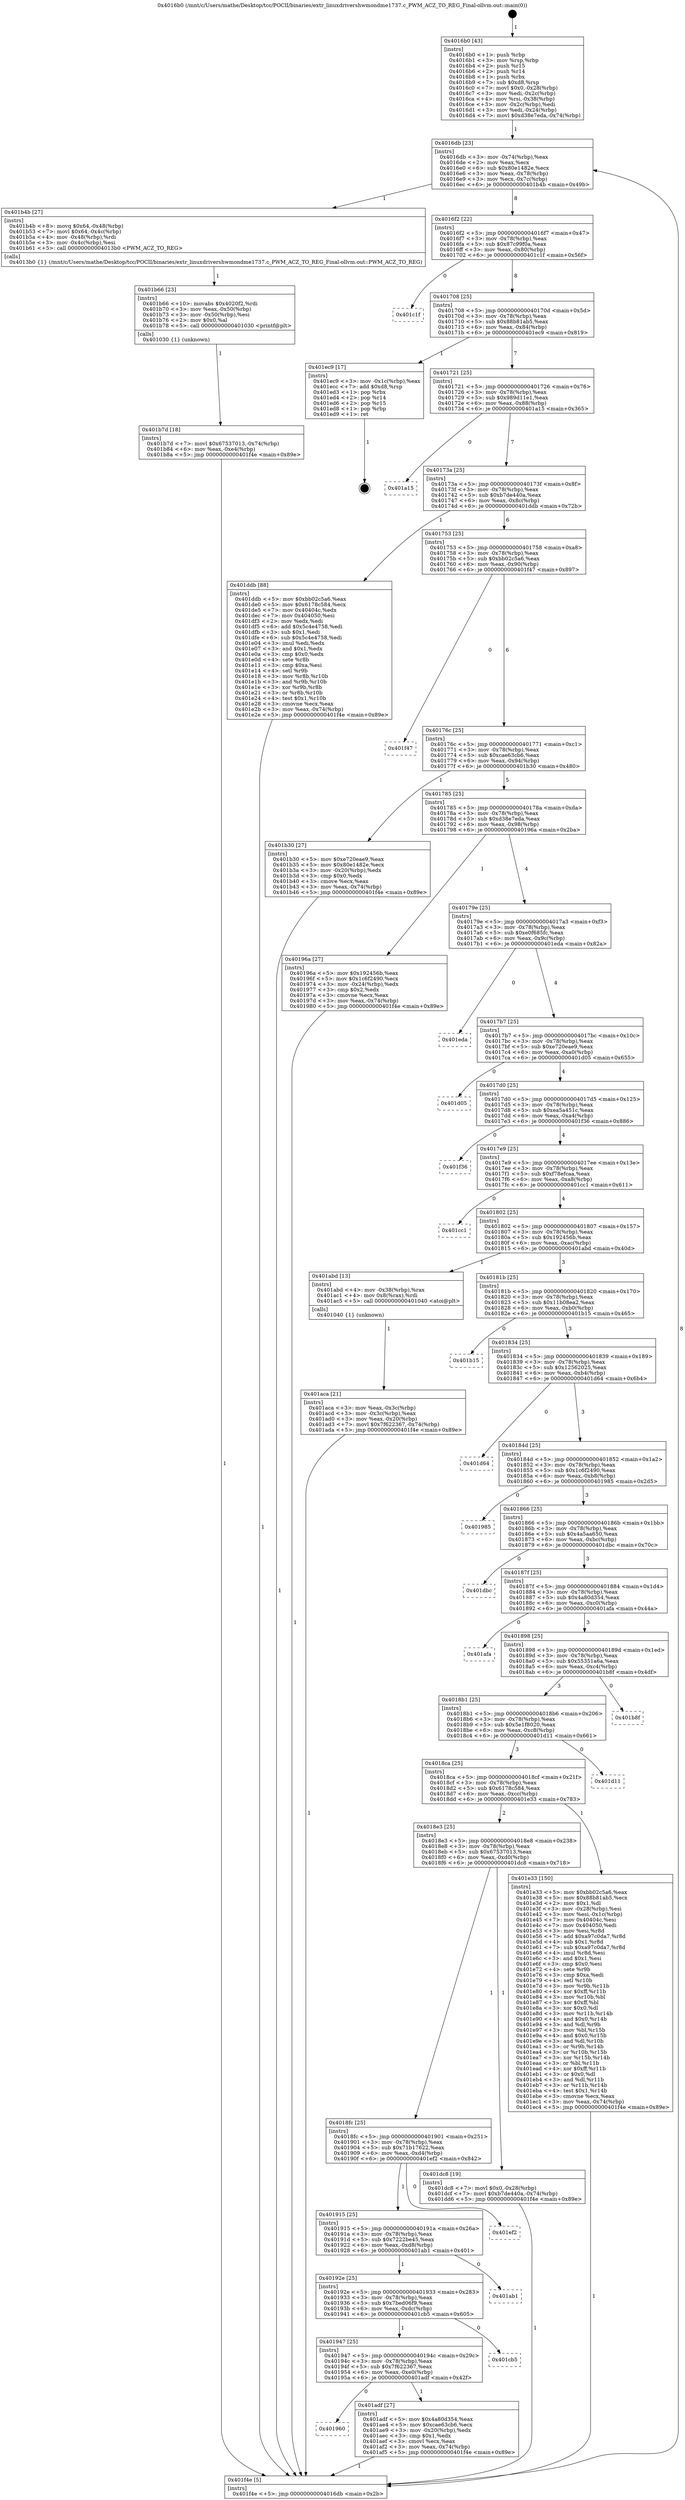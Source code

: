 digraph "0x4016b0" {
  label = "0x4016b0 (/mnt/c/Users/mathe/Desktop/tcc/POCII/binaries/extr_linuxdrivershwmondme1737.c_PWM_ACZ_TO_REG_Final-ollvm.out::main(0))"
  labelloc = "t"
  node[shape=record]

  Entry [label="",width=0.3,height=0.3,shape=circle,fillcolor=black,style=filled]
  "0x4016db" [label="{
     0x4016db [23]\l
     | [instrs]\l
     &nbsp;&nbsp;0x4016db \<+3\>: mov -0x74(%rbp),%eax\l
     &nbsp;&nbsp;0x4016de \<+2\>: mov %eax,%ecx\l
     &nbsp;&nbsp;0x4016e0 \<+6\>: sub $0x80e1482e,%ecx\l
     &nbsp;&nbsp;0x4016e6 \<+3\>: mov %eax,-0x78(%rbp)\l
     &nbsp;&nbsp;0x4016e9 \<+3\>: mov %ecx,-0x7c(%rbp)\l
     &nbsp;&nbsp;0x4016ec \<+6\>: je 0000000000401b4b \<main+0x49b\>\l
  }"]
  "0x401b4b" [label="{
     0x401b4b [27]\l
     | [instrs]\l
     &nbsp;&nbsp;0x401b4b \<+8\>: movq $0x64,-0x48(%rbp)\l
     &nbsp;&nbsp;0x401b53 \<+7\>: movl $0x64,-0x4c(%rbp)\l
     &nbsp;&nbsp;0x401b5a \<+4\>: mov -0x48(%rbp),%rdi\l
     &nbsp;&nbsp;0x401b5e \<+3\>: mov -0x4c(%rbp),%esi\l
     &nbsp;&nbsp;0x401b61 \<+5\>: call 00000000004013b0 \<PWM_ACZ_TO_REG\>\l
     | [calls]\l
     &nbsp;&nbsp;0x4013b0 \{1\} (/mnt/c/Users/mathe/Desktop/tcc/POCII/binaries/extr_linuxdrivershwmondme1737.c_PWM_ACZ_TO_REG_Final-ollvm.out::PWM_ACZ_TO_REG)\l
  }"]
  "0x4016f2" [label="{
     0x4016f2 [22]\l
     | [instrs]\l
     &nbsp;&nbsp;0x4016f2 \<+5\>: jmp 00000000004016f7 \<main+0x47\>\l
     &nbsp;&nbsp;0x4016f7 \<+3\>: mov -0x78(%rbp),%eax\l
     &nbsp;&nbsp;0x4016fa \<+5\>: sub $0x87c99f0a,%eax\l
     &nbsp;&nbsp;0x4016ff \<+3\>: mov %eax,-0x80(%rbp)\l
     &nbsp;&nbsp;0x401702 \<+6\>: je 0000000000401c1f \<main+0x56f\>\l
  }"]
  Exit [label="",width=0.3,height=0.3,shape=circle,fillcolor=black,style=filled,peripheries=2]
  "0x401c1f" [label="{
     0x401c1f\l
  }", style=dashed]
  "0x401708" [label="{
     0x401708 [25]\l
     | [instrs]\l
     &nbsp;&nbsp;0x401708 \<+5\>: jmp 000000000040170d \<main+0x5d\>\l
     &nbsp;&nbsp;0x40170d \<+3\>: mov -0x78(%rbp),%eax\l
     &nbsp;&nbsp;0x401710 \<+5\>: sub $0x88b81ab5,%eax\l
     &nbsp;&nbsp;0x401715 \<+6\>: mov %eax,-0x84(%rbp)\l
     &nbsp;&nbsp;0x40171b \<+6\>: je 0000000000401ec9 \<main+0x819\>\l
  }"]
  "0x401b7d" [label="{
     0x401b7d [18]\l
     | [instrs]\l
     &nbsp;&nbsp;0x401b7d \<+7\>: movl $0x67537013,-0x74(%rbp)\l
     &nbsp;&nbsp;0x401b84 \<+6\>: mov %eax,-0xe4(%rbp)\l
     &nbsp;&nbsp;0x401b8a \<+5\>: jmp 0000000000401f4e \<main+0x89e\>\l
  }"]
  "0x401ec9" [label="{
     0x401ec9 [17]\l
     | [instrs]\l
     &nbsp;&nbsp;0x401ec9 \<+3\>: mov -0x1c(%rbp),%eax\l
     &nbsp;&nbsp;0x401ecc \<+7\>: add $0xd8,%rsp\l
     &nbsp;&nbsp;0x401ed3 \<+1\>: pop %rbx\l
     &nbsp;&nbsp;0x401ed4 \<+2\>: pop %r14\l
     &nbsp;&nbsp;0x401ed6 \<+2\>: pop %r15\l
     &nbsp;&nbsp;0x401ed8 \<+1\>: pop %rbp\l
     &nbsp;&nbsp;0x401ed9 \<+1\>: ret\l
  }"]
  "0x401721" [label="{
     0x401721 [25]\l
     | [instrs]\l
     &nbsp;&nbsp;0x401721 \<+5\>: jmp 0000000000401726 \<main+0x76\>\l
     &nbsp;&nbsp;0x401726 \<+3\>: mov -0x78(%rbp),%eax\l
     &nbsp;&nbsp;0x401729 \<+5\>: sub $0x989d11e1,%eax\l
     &nbsp;&nbsp;0x40172e \<+6\>: mov %eax,-0x88(%rbp)\l
     &nbsp;&nbsp;0x401734 \<+6\>: je 0000000000401a15 \<main+0x365\>\l
  }"]
  "0x401b66" [label="{
     0x401b66 [23]\l
     | [instrs]\l
     &nbsp;&nbsp;0x401b66 \<+10\>: movabs $0x4020f2,%rdi\l
     &nbsp;&nbsp;0x401b70 \<+3\>: mov %eax,-0x50(%rbp)\l
     &nbsp;&nbsp;0x401b73 \<+3\>: mov -0x50(%rbp),%esi\l
     &nbsp;&nbsp;0x401b76 \<+2\>: mov $0x0,%al\l
     &nbsp;&nbsp;0x401b78 \<+5\>: call 0000000000401030 \<printf@plt\>\l
     | [calls]\l
     &nbsp;&nbsp;0x401030 \{1\} (unknown)\l
  }"]
  "0x401a15" [label="{
     0x401a15\l
  }", style=dashed]
  "0x40173a" [label="{
     0x40173a [25]\l
     | [instrs]\l
     &nbsp;&nbsp;0x40173a \<+5\>: jmp 000000000040173f \<main+0x8f\>\l
     &nbsp;&nbsp;0x40173f \<+3\>: mov -0x78(%rbp),%eax\l
     &nbsp;&nbsp;0x401742 \<+5\>: sub $0xb7de440a,%eax\l
     &nbsp;&nbsp;0x401747 \<+6\>: mov %eax,-0x8c(%rbp)\l
     &nbsp;&nbsp;0x40174d \<+6\>: je 0000000000401ddb \<main+0x72b\>\l
  }"]
  "0x401960" [label="{
     0x401960\l
  }", style=dashed]
  "0x401ddb" [label="{
     0x401ddb [88]\l
     | [instrs]\l
     &nbsp;&nbsp;0x401ddb \<+5\>: mov $0xbb02c5a6,%eax\l
     &nbsp;&nbsp;0x401de0 \<+5\>: mov $0x6178c584,%ecx\l
     &nbsp;&nbsp;0x401de5 \<+7\>: mov 0x40404c,%edx\l
     &nbsp;&nbsp;0x401dec \<+7\>: mov 0x404050,%esi\l
     &nbsp;&nbsp;0x401df3 \<+2\>: mov %edx,%edi\l
     &nbsp;&nbsp;0x401df5 \<+6\>: add $0x5c4e4758,%edi\l
     &nbsp;&nbsp;0x401dfb \<+3\>: sub $0x1,%edi\l
     &nbsp;&nbsp;0x401dfe \<+6\>: sub $0x5c4e4758,%edi\l
     &nbsp;&nbsp;0x401e04 \<+3\>: imul %edi,%edx\l
     &nbsp;&nbsp;0x401e07 \<+3\>: and $0x1,%edx\l
     &nbsp;&nbsp;0x401e0a \<+3\>: cmp $0x0,%edx\l
     &nbsp;&nbsp;0x401e0d \<+4\>: sete %r8b\l
     &nbsp;&nbsp;0x401e11 \<+3\>: cmp $0xa,%esi\l
     &nbsp;&nbsp;0x401e14 \<+4\>: setl %r9b\l
     &nbsp;&nbsp;0x401e18 \<+3\>: mov %r8b,%r10b\l
     &nbsp;&nbsp;0x401e1b \<+3\>: and %r9b,%r10b\l
     &nbsp;&nbsp;0x401e1e \<+3\>: xor %r9b,%r8b\l
     &nbsp;&nbsp;0x401e21 \<+3\>: or %r8b,%r10b\l
     &nbsp;&nbsp;0x401e24 \<+4\>: test $0x1,%r10b\l
     &nbsp;&nbsp;0x401e28 \<+3\>: cmovne %ecx,%eax\l
     &nbsp;&nbsp;0x401e2b \<+3\>: mov %eax,-0x74(%rbp)\l
     &nbsp;&nbsp;0x401e2e \<+5\>: jmp 0000000000401f4e \<main+0x89e\>\l
  }"]
  "0x401753" [label="{
     0x401753 [25]\l
     | [instrs]\l
     &nbsp;&nbsp;0x401753 \<+5\>: jmp 0000000000401758 \<main+0xa8\>\l
     &nbsp;&nbsp;0x401758 \<+3\>: mov -0x78(%rbp),%eax\l
     &nbsp;&nbsp;0x40175b \<+5\>: sub $0xbb02c5a6,%eax\l
     &nbsp;&nbsp;0x401760 \<+6\>: mov %eax,-0x90(%rbp)\l
     &nbsp;&nbsp;0x401766 \<+6\>: je 0000000000401f47 \<main+0x897\>\l
  }"]
  "0x401adf" [label="{
     0x401adf [27]\l
     | [instrs]\l
     &nbsp;&nbsp;0x401adf \<+5\>: mov $0x4a80d354,%eax\l
     &nbsp;&nbsp;0x401ae4 \<+5\>: mov $0xcae63cb6,%ecx\l
     &nbsp;&nbsp;0x401ae9 \<+3\>: mov -0x20(%rbp),%edx\l
     &nbsp;&nbsp;0x401aec \<+3\>: cmp $0x1,%edx\l
     &nbsp;&nbsp;0x401aef \<+3\>: cmovl %ecx,%eax\l
     &nbsp;&nbsp;0x401af2 \<+3\>: mov %eax,-0x74(%rbp)\l
     &nbsp;&nbsp;0x401af5 \<+5\>: jmp 0000000000401f4e \<main+0x89e\>\l
  }"]
  "0x401f47" [label="{
     0x401f47\l
  }", style=dashed]
  "0x40176c" [label="{
     0x40176c [25]\l
     | [instrs]\l
     &nbsp;&nbsp;0x40176c \<+5\>: jmp 0000000000401771 \<main+0xc1\>\l
     &nbsp;&nbsp;0x401771 \<+3\>: mov -0x78(%rbp),%eax\l
     &nbsp;&nbsp;0x401774 \<+5\>: sub $0xcae63cb6,%eax\l
     &nbsp;&nbsp;0x401779 \<+6\>: mov %eax,-0x94(%rbp)\l
     &nbsp;&nbsp;0x40177f \<+6\>: je 0000000000401b30 \<main+0x480\>\l
  }"]
  "0x401947" [label="{
     0x401947 [25]\l
     | [instrs]\l
     &nbsp;&nbsp;0x401947 \<+5\>: jmp 000000000040194c \<main+0x29c\>\l
     &nbsp;&nbsp;0x40194c \<+3\>: mov -0x78(%rbp),%eax\l
     &nbsp;&nbsp;0x40194f \<+5\>: sub $0x7f622367,%eax\l
     &nbsp;&nbsp;0x401954 \<+6\>: mov %eax,-0xe0(%rbp)\l
     &nbsp;&nbsp;0x40195a \<+6\>: je 0000000000401adf \<main+0x42f\>\l
  }"]
  "0x401b30" [label="{
     0x401b30 [27]\l
     | [instrs]\l
     &nbsp;&nbsp;0x401b30 \<+5\>: mov $0xe720eae9,%eax\l
     &nbsp;&nbsp;0x401b35 \<+5\>: mov $0x80e1482e,%ecx\l
     &nbsp;&nbsp;0x401b3a \<+3\>: mov -0x20(%rbp),%edx\l
     &nbsp;&nbsp;0x401b3d \<+3\>: cmp $0x0,%edx\l
     &nbsp;&nbsp;0x401b40 \<+3\>: cmove %ecx,%eax\l
     &nbsp;&nbsp;0x401b43 \<+3\>: mov %eax,-0x74(%rbp)\l
     &nbsp;&nbsp;0x401b46 \<+5\>: jmp 0000000000401f4e \<main+0x89e\>\l
  }"]
  "0x401785" [label="{
     0x401785 [25]\l
     | [instrs]\l
     &nbsp;&nbsp;0x401785 \<+5\>: jmp 000000000040178a \<main+0xda\>\l
     &nbsp;&nbsp;0x40178a \<+3\>: mov -0x78(%rbp),%eax\l
     &nbsp;&nbsp;0x40178d \<+5\>: sub $0xd38e7eda,%eax\l
     &nbsp;&nbsp;0x401792 \<+6\>: mov %eax,-0x98(%rbp)\l
     &nbsp;&nbsp;0x401798 \<+6\>: je 000000000040196a \<main+0x2ba\>\l
  }"]
  "0x401cb5" [label="{
     0x401cb5\l
  }", style=dashed]
  "0x40196a" [label="{
     0x40196a [27]\l
     | [instrs]\l
     &nbsp;&nbsp;0x40196a \<+5\>: mov $0x192456b,%eax\l
     &nbsp;&nbsp;0x40196f \<+5\>: mov $0x1c6f2490,%ecx\l
     &nbsp;&nbsp;0x401974 \<+3\>: mov -0x24(%rbp),%edx\l
     &nbsp;&nbsp;0x401977 \<+3\>: cmp $0x2,%edx\l
     &nbsp;&nbsp;0x40197a \<+3\>: cmovne %ecx,%eax\l
     &nbsp;&nbsp;0x40197d \<+3\>: mov %eax,-0x74(%rbp)\l
     &nbsp;&nbsp;0x401980 \<+5\>: jmp 0000000000401f4e \<main+0x89e\>\l
  }"]
  "0x40179e" [label="{
     0x40179e [25]\l
     | [instrs]\l
     &nbsp;&nbsp;0x40179e \<+5\>: jmp 00000000004017a3 \<main+0xf3\>\l
     &nbsp;&nbsp;0x4017a3 \<+3\>: mov -0x78(%rbp),%eax\l
     &nbsp;&nbsp;0x4017a6 \<+5\>: sub $0xe0f685fc,%eax\l
     &nbsp;&nbsp;0x4017ab \<+6\>: mov %eax,-0x9c(%rbp)\l
     &nbsp;&nbsp;0x4017b1 \<+6\>: je 0000000000401eda \<main+0x82a\>\l
  }"]
  "0x401f4e" [label="{
     0x401f4e [5]\l
     | [instrs]\l
     &nbsp;&nbsp;0x401f4e \<+5\>: jmp 00000000004016db \<main+0x2b\>\l
  }"]
  "0x4016b0" [label="{
     0x4016b0 [43]\l
     | [instrs]\l
     &nbsp;&nbsp;0x4016b0 \<+1\>: push %rbp\l
     &nbsp;&nbsp;0x4016b1 \<+3\>: mov %rsp,%rbp\l
     &nbsp;&nbsp;0x4016b4 \<+2\>: push %r15\l
     &nbsp;&nbsp;0x4016b6 \<+2\>: push %r14\l
     &nbsp;&nbsp;0x4016b8 \<+1\>: push %rbx\l
     &nbsp;&nbsp;0x4016b9 \<+7\>: sub $0xd8,%rsp\l
     &nbsp;&nbsp;0x4016c0 \<+7\>: movl $0x0,-0x28(%rbp)\l
     &nbsp;&nbsp;0x4016c7 \<+3\>: mov %edi,-0x2c(%rbp)\l
     &nbsp;&nbsp;0x4016ca \<+4\>: mov %rsi,-0x38(%rbp)\l
     &nbsp;&nbsp;0x4016ce \<+3\>: mov -0x2c(%rbp),%edi\l
     &nbsp;&nbsp;0x4016d1 \<+3\>: mov %edi,-0x24(%rbp)\l
     &nbsp;&nbsp;0x4016d4 \<+7\>: movl $0xd38e7eda,-0x74(%rbp)\l
  }"]
  "0x40192e" [label="{
     0x40192e [25]\l
     | [instrs]\l
     &nbsp;&nbsp;0x40192e \<+5\>: jmp 0000000000401933 \<main+0x283\>\l
     &nbsp;&nbsp;0x401933 \<+3\>: mov -0x78(%rbp),%eax\l
     &nbsp;&nbsp;0x401936 \<+5\>: sub $0x7bed06f9,%eax\l
     &nbsp;&nbsp;0x40193b \<+6\>: mov %eax,-0xdc(%rbp)\l
     &nbsp;&nbsp;0x401941 \<+6\>: je 0000000000401cb5 \<main+0x605\>\l
  }"]
  "0x401eda" [label="{
     0x401eda\l
  }", style=dashed]
  "0x4017b7" [label="{
     0x4017b7 [25]\l
     | [instrs]\l
     &nbsp;&nbsp;0x4017b7 \<+5\>: jmp 00000000004017bc \<main+0x10c\>\l
     &nbsp;&nbsp;0x4017bc \<+3\>: mov -0x78(%rbp),%eax\l
     &nbsp;&nbsp;0x4017bf \<+5\>: sub $0xe720eae9,%eax\l
     &nbsp;&nbsp;0x4017c4 \<+6\>: mov %eax,-0xa0(%rbp)\l
     &nbsp;&nbsp;0x4017ca \<+6\>: je 0000000000401d05 \<main+0x655\>\l
  }"]
  "0x401ab1" [label="{
     0x401ab1\l
  }", style=dashed]
  "0x401d05" [label="{
     0x401d05\l
  }", style=dashed]
  "0x4017d0" [label="{
     0x4017d0 [25]\l
     | [instrs]\l
     &nbsp;&nbsp;0x4017d0 \<+5\>: jmp 00000000004017d5 \<main+0x125\>\l
     &nbsp;&nbsp;0x4017d5 \<+3\>: mov -0x78(%rbp),%eax\l
     &nbsp;&nbsp;0x4017d8 \<+5\>: sub $0xea5a451c,%eax\l
     &nbsp;&nbsp;0x4017dd \<+6\>: mov %eax,-0xa4(%rbp)\l
     &nbsp;&nbsp;0x4017e3 \<+6\>: je 0000000000401f36 \<main+0x886\>\l
  }"]
  "0x401915" [label="{
     0x401915 [25]\l
     | [instrs]\l
     &nbsp;&nbsp;0x401915 \<+5\>: jmp 000000000040191a \<main+0x26a\>\l
     &nbsp;&nbsp;0x40191a \<+3\>: mov -0x78(%rbp),%eax\l
     &nbsp;&nbsp;0x40191d \<+5\>: sub $0x7222be45,%eax\l
     &nbsp;&nbsp;0x401922 \<+6\>: mov %eax,-0xd8(%rbp)\l
     &nbsp;&nbsp;0x401928 \<+6\>: je 0000000000401ab1 \<main+0x401\>\l
  }"]
  "0x401f36" [label="{
     0x401f36\l
  }", style=dashed]
  "0x4017e9" [label="{
     0x4017e9 [25]\l
     | [instrs]\l
     &nbsp;&nbsp;0x4017e9 \<+5\>: jmp 00000000004017ee \<main+0x13e\>\l
     &nbsp;&nbsp;0x4017ee \<+3\>: mov -0x78(%rbp),%eax\l
     &nbsp;&nbsp;0x4017f1 \<+5\>: sub $0xf78efcaa,%eax\l
     &nbsp;&nbsp;0x4017f6 \<+6\>: mov %eax,-0xa8(%rbp)\l
     &nbsp;&nbsp;0x4017fc \<+6\>: je 0000000000401cc1 \<main+0x611\>\l
  }"]
  "0x401ef2" [label="{
     0x401ef2\l
  }", style=dashed]
  "0x401cc1" [label="{
     0x401cc1\l
  }", style=dashed]
  "0x401802" [label="{
     0x401802 [25]\l
     | [instrs]\l
     &nbsp;&nbsp;0x401802 \<+5\>: jmp 0000000000401807 \<main+0x157\>\l
     &nbsp;&nbsp;0x401807 \<+3\>: mov -0x78(%rbp),%eax\l
     &nbsp;&nbsp;0x40180a \<+5\>: sub $0x192456b,%eax\l
     &nbsp;&nbsp;0x40180f \<+6\>: mov %eax,-0xac(%rbp)\l
     &nbsp;&nbsp;0x401815 \<+6\>: je 0000000000401abd \<main+0x40d\>\l
  }"]
  "0x4018fc" [label="{
     0x4018fc [25]\l
     | [instrs]\l
     &nbsp;&nbsp;0x4018fc \<+5\>: jmp 0000000000401901 \<main+0x251\>\l
     &nbsp;&nbsp;0x401901 \<+3\>: mov -0x78(%rbp),%eax\l
     &nbsp;&nbsp;0x401904 \<+5\>: sub $0x71b17622,%eax\l
     &nbsp;&nbsp;0x401909 \<+6\>: mov %eax,-0xd4(%rbp)\l
     &nbsp;&nbsp;0x40190f \<+6\>: je 0000000000401ef2 \<main+0x842\>\l
  }"]
  "0x401abd" [label="{
     0x401abd [13]\l
     | [instrs]\l
     &nbsp;&nbsp;0x401abd \<+4\>: mov -0x38(%rbp),%rax\l
     &nbsp;&nbsp;0x401ac1 \<+4\>: mov 0x8(%rax),%rdi\l
     &nbsp;&nbsp;0x401ac5 \<+5\>: call 0000000000401040 \<atoi@plt\>\l
     | [calls]\l
     &nbsp;&nbsp;0x401040 \{1\} (unknown)\l
  }"]
  "0x40181b" [label="{
     0x40181b [25]\l
     | [instrs]\l
     &nbsp;&nbsp;0x40181b \<+5\>: jmp 0000000000401820 \<main+0x170\>\l
     &nbsp;&nbsp;0x401820 \<+3\>: mov -0x78(%rbp),%eax\l
     &nbsp;&nbsp;0x401823 \<+5\>: sub $0x11b08ea2,%eax\l
     &nbsp;&nbsp;0x401828 \<+6\>: mov %eax,-0xb0(%rbp)\l
     &nbsp;&nbsp;0x40182e \<+6\>: je 0000000000401b15 \<main+0x465\>\l
  }"]
  "0x401aca" [label="{
     0x401aca [21]\l
     | [instrs]\l
     &nbsp;&nbsp;0x401aca \<+3\>: mov %eax,-0x3c(%rbp)\l
     &nbsp;&nbsp;0x401acd \<+3\>: mov -0x3c(%rbp),%eax\l
     &nbsp;&nbsp;0x401ad0 \<+3\>: mov %eax,-0x20(%rbp)\l
     &nbsp;&nbsp;0x401ad3 \<+7\>: movl $0x7f622367,-0x74(%rbp)\l
     &nbsp;&nbsp;0x401ada \<+5\>: jmp 0000000000401f4e \<main+0x89e\>\l
  }"]
  "0x401dc8" [label="{
     0x401dc8 [19]\l
     | [instrs]\l
     &nbsp;&nbsp;0x401dc8 \<+7\>: movl $0x0,-0x28(%rbp)\l
     &nbsp;&nbsp;0x401dcf \<+7\>: movl $0xb7de440a,-0x74(%rbp)\l
     &nbsp;&nbsp;0x401dd6 \<+5\>: jmp 0000000000401f4e \<main+0x89e\>\l
  }"]
  "0x401b15" [label="{
     0x401b15\l
  }", style=dashed]
  "0x401834" [label="{
     0x401834 [25]\l
     | [instrs]\l
     &nbsp;&nbsp;0x401834 \<+5\>: jmp 0000000000401839 \<main+0x189\>\l
     &nbsp;&nbsp;0x401839 \<+3\>: mov -0x78(%rbp),%eax\l
     &nbsp;&nbsp;0x40183c \<+5\>: sub $0x12562025,%eax\l
     &nbsp;&nbsp;0x401841 \<+6\>: mov %eax,-0xb4(%rbp)\l
     &nbsp;&nbsp;0x401847 \<+6\>: je 0000000000401d64 \<main+0x6b4\>\l
  }"]
  "0x4018e3" [label="{
     0x4018e3 [25]\l
     | [instrs]\l
     &nbsp;&nbsp;0x4018e3 \<+5\>: jmp 00000000004018e8 \<main+0x238\>\l
     &nbsp;&nbsp;0x4018e8 \<+3\>: mov -0x78(%rbp),%eax\l
     &nbsp;&nbsp;0x4018eb \<+5\>: sub $0x67537013,%eax\l
     &nbsp;&nbsp;0x4018f0 \<+6\>: mov %eax,-0xd0(%rbp)\l
     &nbsp;&nbsp;0x4018f6 \<+6\>: je 0000000000401dc8 \<main+0x718\>\l
  }"]
  "0x401d64" [label="{
     0x401d64\l
  }", style=dashed]
  "0x40184d" [label="{
     0x40184d [25]\l
     | [instrs]\l
     &nbsp;&nbsp;0x40184d \<+5\>: jmp 0000000000401852 \<main+0x1a2\>\l
     &nbsp;&nbsp;0x401852 \<+3\>: mov -0x78(%rbp),%eax\l
     &nbsp;&nbsp;0x401855 \<+5\>: sub $0x1c6f2490,%eax\l
     &nbsp;&nbsp;0x40185a \<+6\>: mov %eax,-0xb8(%rbp)\l
     &nbsp;&nbsp;0x401860 \<+6\>: je 0000000000401985 \<main+0x2d5\>\l
  }"]
  "0x401e33" [label="{
     0x401e33 [150]\l
     | [instrs]\l
     &nbsp;&nbsp;0x401e33 \<+5\>: mov $0xbb02c5a6,%eax\l
     &nbsp;&nbsp;0x401e38 \<+5\>: mov $0x88b81ab5,%ecx\l
     &nbsp;&nbsp;0x401e3d \<+2\>: mov $0x1,%dl\l
     &nbsp;&nbsp;0x401e3f \<+3\>: mov -0x28(%rbp),%esi\l
     &nbsp;&nbsp;0x401e42 \<+3\>: mov %esi,-0x1c(%rbp)\l
     &nbsp;&nbsp;0x401e45 \<+7\>: mov 0x40404c,%esi\l
     &nbsp;&nbsp;0x401e4c \<+7\>: mov 0x404050,%edi\l
     &nbsp;&nbsp;0x401e53 \<+3\>: mov %esi,%r8d\l
     &nbsp;&nbsp;0x401e56 \<+7\>: add $0xa97c0da7,%r8d\l
     &nbsp;&nbsp;0x401e5d \<+4\>: sub $0x1,%r8d\l
     &nbsp;&nbsp;0x401e61 \<+7\>: sub $0xa97c0da7,%r8d\l
     &nbsp;&nbsp;0x401e68 \<+4\>: imul %r8d,%esi\l
     &nbsp;&nbsp;0x401e6c \<+3\>: and $0x1,%esi\l
     &nbsp;&nbsp;0x401e6f \<+3\>: cmp $0x0,%esi\l
     &nbsp;&nbsp;0x401e72 \<+4\>: sete %r9b\l
     &nbsp;&nbsp;0x401e76 \<+3\>: cmp $0xa,%edi\l
     &nbsp;&nbsp;0x401e79 \<+4\>: setl %r10b\l
     &nbsp;&nbsp;0x401e7d \<+3\>: mov %r9b,%r11b\l
     &nbsp;&nbsp;0x401e80 \<+4\>: xor $0xff,%r11b\l
     &nbsp;&nbsp;0x401e84 \<+3\>: mov %r10b,%bl\l
     &nbsp;&nbsp;0x401e87 \<+3\>: xor $0xff,%bl\l
     &nbsp;&nbsp;0x401e8a \<+3\>: xor $0x0,%dl\l
     &nbsp;&nbsp;0x401e8d \<+3\>: mov %r11b,%r14b\l
     &nbsp;&nbsp;0x401e90 \<+4\>: and $0x0,%r14b\l
     &nbsp;&nbsp;0x401e94 \<+3\>: and %dl,%r9b\l
     &nbsp;&nbsp;0x401e97 \<+3\>: mov %bl,%r15b\l
     &nbsp;&nbsp;0x401e9a \<+4\>: and $0x0,%r15b\l
     &nbsp;&nbsp;0x401e9e \<+3\>: and %dl,%r10b\l
     &nbsp;&nbsp;0x401ea1 \<+3\>: or %r9b,%r14b\l
     &nbsp;&nbsp;0x401ea4 \<+3\>: or %r10b,%r15b\l
     &nbsp;&nbsp;0x401ea7 \<+3\>: xor %r15b,%r14b\l
     &nbsp;&nbsp;0x401eaa \<+3\>: or %bl,%r11b\l
     &nbsp;&nbsp;0x401ead \<+4\>: xor $0xff,%r11b\l
     &nbsp;&nbsp;0x401eb1 \<+3\>: or $0x0,%dl\l
     &nbsp;&nbsp;0x401eb4 \<+3\>: and %dl,%r11b\l
     &nbsp;&nbsp;0x401eb7 \<+3\>: or %r11b,%r14b\l
     &nbsp;&nbsp;0x401eba \<+4\>: test $0x1,%r14b\l
     &nbsp;&nbsp;0x401ebe \<+3\>: cmovne %ecx,%eax\l
     &nbsp;&nbsp;0x401ec1 \<+3\>: mov %eax,-0x74(%rbp)\l
     &nbsp;&nbsp;0x401ec4 \<+5\>: jmp 0000000000401f4e \<main+0x89e\>\l
  }"]
  "0x401985" [label="{
     0x401985\l
  }", style=dashed]
  "0x401866" [label="{
     0x401866 [25]\l
     | [instrs]\l
     &nbsp;&nbsp;0x401866 \<+5\>: jmp 000000000040186b \<main+0x1bb\>\l
     &nbsp;&nbsp;0x40186b \<+3\>: mov -0x78(%rbp),%eax\l
     &nbsp;&nbsp;0x40186e \<+5\>: sub $0x4a5aa650,%eax\l
     &nbsp;&nbsp;0x401873 \<+6\>: mov %eax,-0xbc(%rbp)\l
     &nbsp;&nbsp;0x401879 \<+6\>: je 0000000000401dbc \<main+0x70c\>\l
  }"]
  "0x4018ca" [label="{
     0x4018ca [25]\l
     | [instrs]\l
     &nbsp;&nbsp;0x4018ca \<+5\>: jmp 00000000004018cf \<main+0x21f\>\l
     &nbsp;&nbsp;0x4018cf \<+3\>: mov -0x78(%rbp),%eax\l
     &nbsp;&nbsp;0x4018d2 \<+5\>: sub $0x6178c584,%eax\l
     &nbsp;&nbsp;0x4018d7 \<+6\>: mov %eax,-0xcc(%rbp)\l
     &nbsp;&nbsp;0x4018dd \<+6\>: je 0000000000401e33 \<main+0x783\>\l
  }"]
  "0x401dbc" [label="{
     0x401dbc\l
  }", style=dashed]
  "0x40187f" [label="{
     0x40187f [25]\l
     | [instrs]\l
     &nbsp;&nbsp;0x40187f \<+5\>: jmp 0000000000401884 \<main+0x1d4\>\l
     &nbsp;&nbsp;0x401884 \<+3\>: mov -0x78(%rbp),%eax\l
     &nbsp;&nbsp;0x401887 \<+5\>: sub $0x4a80d354,%eax\l
     &nbsp;&nbsp;0x40188c \<+6\>: mov %eax,-0xc0(%rbp)\l
     &nbsp;&nbsp;0x401892 \<+6\>: je 0000000000401afa \<main+0x44a\>\l
  }"]
  "0x401d11" [label="{
     0x401d11\l
  }", style=dashed]
  "0x401afa" [label="{
     0x401afa\l
  }", style=dashed]
  "0x401898" [label="{
     0x401898 [25]\l
     | [instrs]\l
     &nbsp;&nbsp;0x401898 \<+5\>: jmp 000000000040189d \<main+0x1ed\>\l
     &nbsp;&nbsp;0x40189d \<+3\>: mov -0x78(%rbp),%eax\l
     &nbsp;&nbsp;0x4018a0 \<+5\>: sub $0x55351a6a,%eax\l
     &nbsp;&nbsp;0x4018a5 \<+6\>: mov %eax,-0xc4(%rbp)\l
     &nbsp;&nbsp;0x4018ab \<+6\>: je 0000000000401b8f \<main+0x4df\>\l
  }"]
  "0x4018b1" [label="{
     0x4018b1 [25]\l
     | [instrs]\l
     &nbsp;&nbsp;0x4018b1 \<+5\>: jmp 00000000004018b6 \<main+0x206\>\l
     &nbsp;&nbsp;0x4018b6 \<+3\>: mov -0x78(%rbp),%eax\l
     &nbsp;&nbsp;0x4018b9 \<+5\>: sub $0x5e1f8020,%eax\l
     &nbsp;&nbsp;0x4018be \<+6\>: mov %eax,-0xc8(%rbp)\l
     &nbsp;&nbsp;0x4018c4 \<+6\>: je 0000000000401d11 \<main+0x661\>\l
  }"]
  "0x401b8f" [label="{
     0x401b8f\l
  }", style=dashed]
  Entry -> "0x4016b0" [label=" 1"]
  "0x4016db" -> "0x401b4b" [label=" 1"]
  "0x4016db" -> "0x4016f2" [label=" 8"]
  "0x401ec9" -> Exit [label=" 1"]
  "0x4016f2" -> "0x401c1f" [label=" 0"]
  "0x4016f2" -> "0x401708" [label=" 8"]
  "0x401e33" -> "0x401f4e" [label=" 1"]
  "0x401708" -> "0x401ec9" [label=" 1"]
  "0x401708" -> "0x401721" [label=" 7"]
  "0x401ddb" -> "0x401f4e" [label=" 1"]
  "0x401721" -> "0x401a15" [label=" 0"]
  "0x401721" -> "0x40173a" [label=" 7"]
  "0x401dc8" -> "0x401f4e" [label=" 1"]
  "0x40173a" -> "0x401ddb" [label=" 1"]
  "0x40173a" -> "0x401753" [label=" 6"]
  "0x401b7d" -> "0x401f4e" [label=" 1"]
  "0x401753" -> "0x401f47" [label=" 0"]
  "0x401753" -> "0x40176c" [label=" 6"]
  "0x401b66" -> "0x401b7d" [label=" 1"]
  "0x40176c" -> "0x401b30" [label=" 1"]
  "0x40176c" -> "0x401785" [label=" 5"]
  "0x401b30" -> "0x401f4e" [label=" 1"]
  "0x401785" -> "0x40196a" [label=" 1"]
  "0x401785" -> "0x40179e" [label=" 4"]
  "0x40196a" -> "0x401f4e" [label=" 1"]
  "0x4016b0" -> "0x4016db" [label=" 1"]
  "0x401f4e" -> "0x4016db" [label=" 8"]
  "0x401adf" -> "0x401f4e" [label=" 1"]
  "0x40179e" -> "0x401eda" [label=" 0"]
  "0x40179e" -> "0x4017b7" [label=" 4"]
  "0x401947" -> "0x401adf" [label=" 1"]
  "0x4017b7" -> "0x401d05" [label=" 0"]
  "0x4017b7" -> "0x4017d0" [label=" 4"]
  "0x401b4b" -> "0x401b66" [label=" 1"]
  "0x4017d0" -> "0x401f36" [label=" 0"]
  "0x4017d0" -> "0x4017e9" [label=" 4"]
  "0x40192e" -> "0x401cb5" [label=" 0"]
  "0x4017e9" -> "0x401cc1" [label=" 0"]
  "0x4017e9" -> "0x401802" [label=" 4"]
  "0x401947" -> "0x401960" [label=" 0"]
  "0x401802" -> "0x401abd" [label=" 1"]
  "0x401802" -> "0x40181b" [label=" 3"]
  "0x401abd" -> "0x401aca" [label=" 1"]
  "0x401aca" -> "0x401f4e" [label=" 1"]
  "0x401915" -> "0x401ab1" [label=" 0"]
  "0x40181b" -> "0x401b15" [label=" 0"]
  "0x40181b" -> "0x401834" [label=" 3"]
  "0x40192e" -> "0x401947" [label=" 1"]
  "0x401834" -> "0x401d64" [label=" 0"]
  "0x401834" -> "0x40184d" [label=" 3"]
  "0x4018fc" -> "0x401ef2" [label=" 0"]
  "0x40184d" -> "0x401985" [label=" 0"]
  "0x40184d" -> "0x401866" [label=" 3"]
  "0x401915" -> "0x40192e" [label=" 1"]
  "0x401866" -> "0x401dbc" [label=" 0"]
  "0x401866" -> "0x40187f" [label=" 3"]
  "0x4018e3" -> "0x401dc8" [label=" 1"]
  "0x40187f" -> "0x401afa" [label=" 0"]
  "0x40187f" -> "0x401898" [label=" 3"]
  "0x4018fc" -> "0x401915" [label=" 1"]
  "0x401898" -> "0x401b8f" [label=" 0"]
  "0x401898" -> "0x4018b1" [label=" 3"]
  "0x4018ca" -> "0x4018e3" [label=" 2"]
  "0x4018b1" -> "0x401d11" [label=" 0"]
  "0x4018b1" -> "0x4018ca" [label=" 3"]
  "0x4018e3" -> "0x4018fc" [label=" 1"]
  "0x4018ca" -> "0x401e33" [label=" 1"]
}

